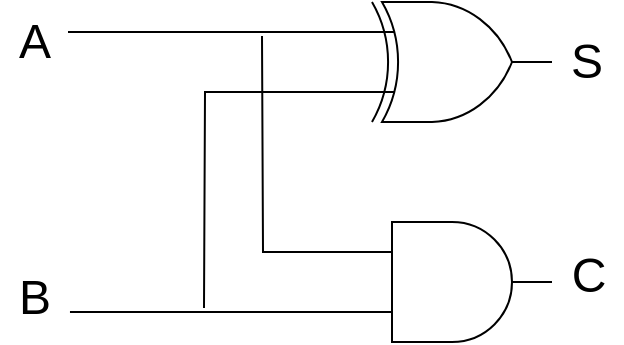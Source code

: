 <mxfile version="20.8.21" type="device"><diagram name="Page-1" id="ehWI-o903n9ZocBSxNib"><mxGraphModel dx="794" dy="451" grid="0" gridSize="10" guides="1" tooltips="1" connect="1" arrows="1" fold="1" page="1" pageScale="1" pageWidth="827" pageHeight="1169" math="0" shadow="0"><root><mxCell id="0"/><mxCell id="1" parent="0"/><mxCell id="IVm9uQOQ5svyhgYLRqVK-10" style="edgeStyle=orthogonalEdgeStyle;rounded=0;orthogonalLoop=1;jettySize=auto;html=1;exitX=0;exitY=0.25;exitDx=0;exitDy=0;exitPerimeter=0;entryX=1;entryY=0.375;entryDx=0;entryDy=0;entryPerimeter=0;fontSize=24;endArrow=none;endFill=0;" parent="1" source="IVm9uQOQ5svyhgYLRqVK-1" target="IVm9uQOQ5svyhgYLRqVK-9" edge="1"><mxGeometry relative="1" as="geometry"/></mxCell><mxCell id="IVm9uQOQ5svyhgYLRqVK-15" style="edgeStyle=orthogonalEdgeStyle;rounded=0;orthogonalLoop=1;jettySize=auto;html=1;exitX=0;exitY=0.75;exitDx=0;exitDy=0;exitPerimeter=0;fontSize=24;endArrow=none;endFill=0;" parent="1" source="IVm9uQOQ5svyhgYLRqVK-1" edge="1"><mxGeometry relative="1" as="geometry"><mxPoint x="176" y="283" as="targetPoint"/></mxGeometry></mxCell><mxCell id="IVm9uQOQ5svyhgYLRqVK-1" value="" style="verticalLabelPosition=bottom;shadow=0;dashed=0;align=center;html=1;verticalAlign=top;shape=mxgraph.electrical.logic_gates.logic_gate;operation=xor;" parent="1" vertex="1"><mxGeometry x="250" y="130" width="100" height="60" as="geometry"/></mxCell><mxCell id="IVm9uQOQ5svyhgYLRqVK-12" style="edgeStyle=orthogonalEdgeStyle;rounded=0;orthogonalLoop=1;jettySize=auto;html=1;exitX=0;exitY=0.75;exitDx=0;exitDy=0;exitPerimeter=0;entryX=1.029;entryY=0.675;entryDx=0;entryDy=0;entryPerimeter=0;fontSize=24;endArrow=none;endFill=0;" parent="1" source="IVm9uQOQ5svyhgYLRqVK-2" target="IVm9uQOQ5svyhgYLRqVK-11" edge="1"><mxGeometry relative="1" as="geometry"/></mxCell><mxCell id="IVm9uQOQ5svyhgYLRqVK-16" style="edgeStyle=orthogonalEdgeStyle;rounded=0;orthogonalLoop=1;jettySize=auto;html=1;exitX=0;exitY=0.25;exitDx=0;exitDy=0;exitPerimeter=0;fontSize=24;endArrow=none;endFill=0;" parent="1" source="IVm9uQOQ5svyhgYLRqVK-2" edge="1"><mxGeometry relative="1" as="geometry"><mxPoint x="205" y="147" as="targetPoint"/></mxGeometry></mxCell><mxCell id="IVm9uQOQ5svyhgYLRqVK-2" value="" style="verticalLabelPosition=bottom;shadow=0;dashed=0;align=center;html=1;verticalAlign=top;shape=mxgraph.electrical.logic_gates.logic_gate;operation=and;" parent="1" vertex="1"><mxGeometry x="250" y="240" width="100" height="60" as="geometry"/></mxCell><mxCell id="IVm9uQOQ5svyhgYLRqVK-5" value="&lt;font size=&quot;5&quot;&gt;S&lt;/font&gt;" style="text;html=1;align=center;verticalAlign=middle;resizable=0;points=[];autosize=1;strokeColor=none;fillColor=none;" parent="1" vertex="1"><mxGeometry x="350" y="140" width="34" height="40" as="geometry"/></mxCell><mxCell id="IVm9uQOQ5svyhgYLRqVK-8" value="&lt;font size=&quot;5&quot;&gt;C&lt;br&gt;&lt;/font&gt;" style="text;html=1;align=center;verticalAlign=middle;resizable=0;points=[];autosize=1;strokeColor=none;fillColor=none;" parent="1" vertex="1"><mxGeometry x="350" y="247" width="35" height="40" as="geometry"/></mxCell><mxCell id="IVm9uQOQ5svyhgYLRqVK-9" value="&lt;font size=&quot;5&quot;&gt;A&lt;/font&gt;" style="text;html=1;align=center;verticalAlign=middle;resizable=0;points=[];autosize=1;strokeColor=none;fillColor=none;" parent="1" vertex="1"><mxGeometry x="74" y="130" width="34" height="40" as="geometry"/></mxCell><mxCell id="IVm9uQOQ5svyhgYLRqVK-11" value="&lt;font size=&quot;5&quot;&gt;B&lt;/font&gt;" style="text;html=1;align=center;verticalAlign=middle;resizable=0;points=[];autosize=1;strokeColor=none;fillColor=none;" parent="1" vertex="1"><mxGeometry x="74" y="258" width="34" height="40" as="geometry"/></mxCell></root></mxGraphModel></diagram></mxfile>